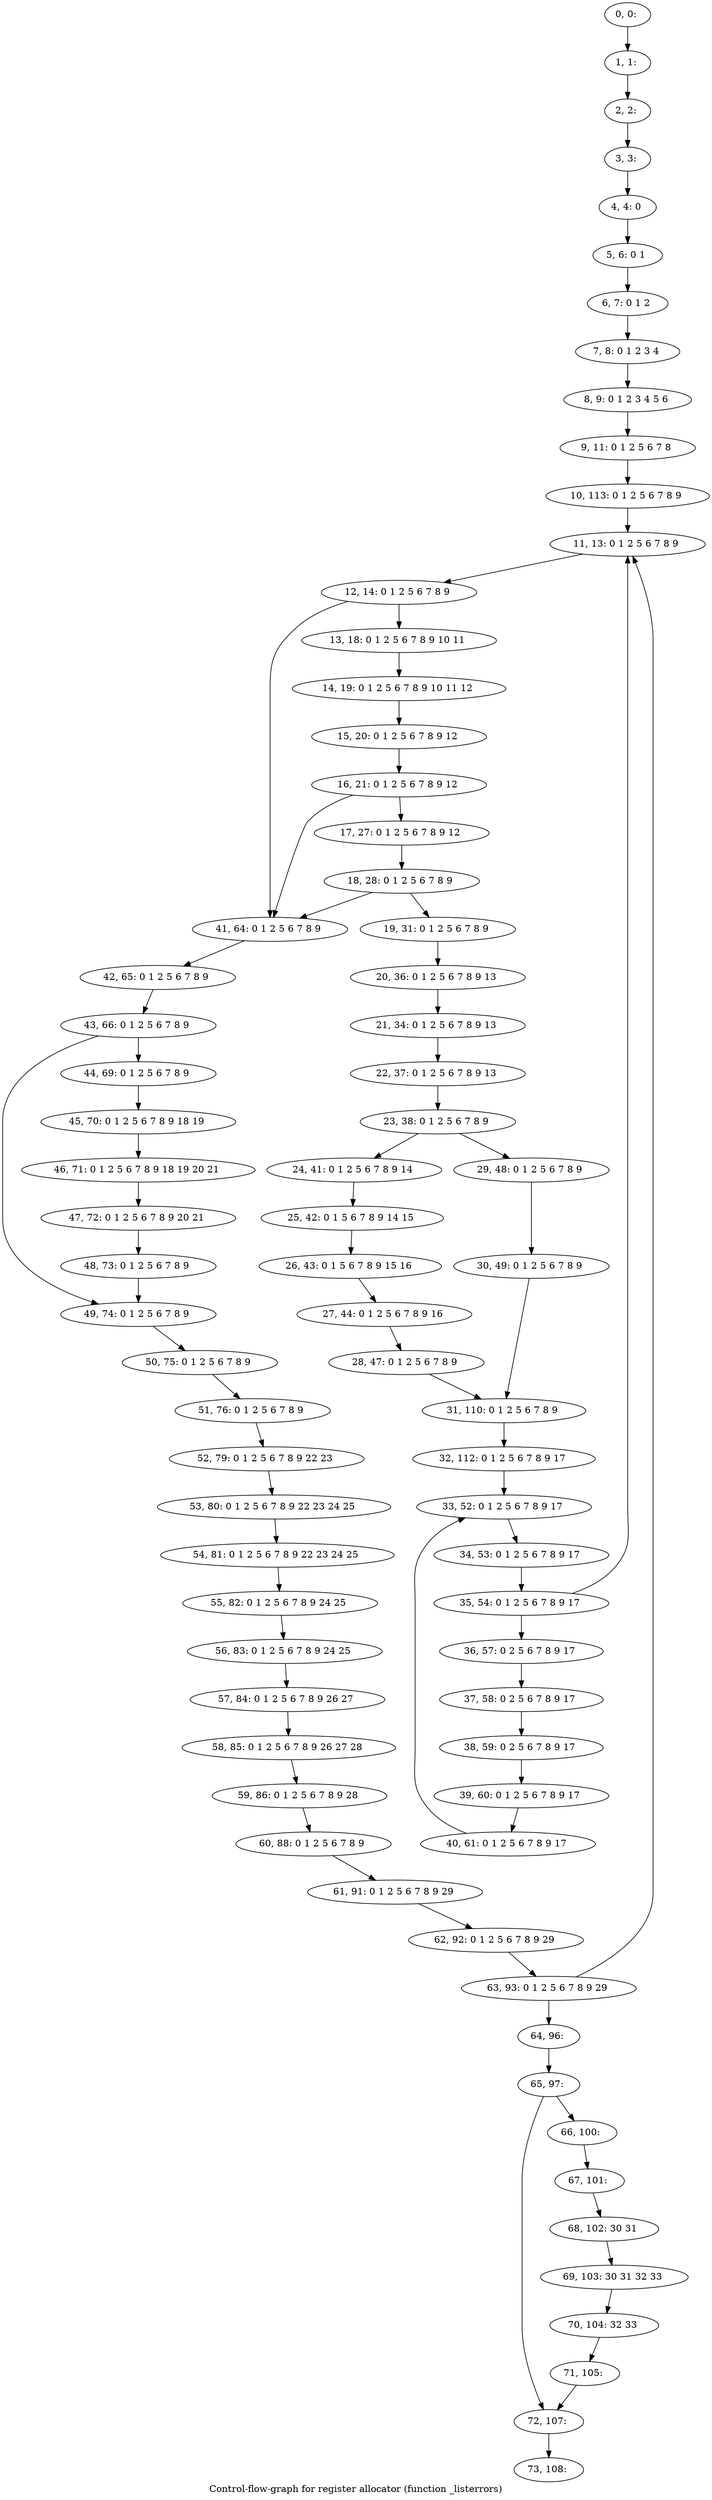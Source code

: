 digraph G {
graph [label="Control-flow-graph for register allocator (function _listerrors)"]
0[label="0, 0: "];
1[label="1, 1: "];
2[label="2, 2: "];
3[label="3, 3: "];
4[label="4, 4: 0 "];
5[label="5, 6: 0 1 "];
6[label="6, 7: 0 1 2 "];
7[label="7, 8: 0 1 2 3 4 "];
8[label="8, 9: 0 1 2 3 4 5 6 "];
9[label="9, 11: 0 1 2 5 6 7 8 "];
10[label="10, 113: 0 1 2 5 6 7 8 9 "];
11[label="11, 13: 0 1 2 5 6 7 8 9 "];
12[label="12, 14: 0 1 2 5 6 7 8 9 "];
13[label="13, 18: 0 1 2 5 6 7 8 9 10 11 "];
14[label="14, 19: 0 1 2 5 6 7 8 9 10 11 12 "];
15[label="15, 20: 0 1 2 5 6 7 8 9 12 "];
16[label="16, 21: 0 1 2 5 6 7 8 9 12 "];
17[label="17, 27: 0 1 2 5 6 7 8 9 12 "];
18[label="18, 28: 0 1 2 5 6 7 8 9 "];
19[label="19, 31: 0 1 2 5 6 7 8 9 "];
20[label="20, 36: 0 1 2 5 6 7 8 9 13 "];
21[label="21, 34: 0 1 2 5 6 7 8 9 13 "];
22[label="22, 37: 0 1 2 5 6 7 8 9 13 "];
23[label="23, 38: 0 1 2 5 6 7 8 9 "];
24[label="24, 41: 0 1 2 5 6 7 8 9 14 "];
25[label="25, 42: 0 1 5 6 7 8 9 14 15 "];
26[label="26, 43: 0 1 5 6 7 8 9 15 16 "];
27[label="27, 44: 0 1 2 5 6 7 8 9 16 "];
28[label="28, 47: 0 1 2 5 6 7 8 9 "];
29[label="29, 48: 0 1 2 5 6 7 8 9 "];
30[label="30, 49: 0 1 2 5 6 7 8 9 "];
31[label="31, 110: 0 1 2 5 6 7 8 9 "];
32[label="32, 112: 0 1 2 5 6 7 8 9 17 "];
33[label="33, 52: 0 1 2 5 6 7 8 9 17 "];
34[label="34, 53: 0 1 2 5 6 7 8 9 17 "];
35[label="35, 54: 0 1 2 5 6 7 8 9 17 "];
36[label="36, 57: 0 2 5 6 7 8 9 17 "];
37[label="37, 58: 0 2 5 6 7 8 9 17 "];
38[label="38, 59: 0 2 5 6 7 8 9 17 "];
39[label="39, 60: 0 1 2 5 6 7 8 9 17 "];
40[label="40, 61: 0 1 2 5 6 7 8 9 17 "];
41[label="41, 64: 0 1 2 5 6 7 8 9 "];
42[label="42, 65: 0 1 2 5 6 7 8 9 "];
43[label="43, 66: 0 1 2 5 6 7 8 9 "];
44[label="44, 69: 0 1 2 5 6 7 8 9 "];
45[label="45, 70: 0 1 2 5 6 7 8 9 18 19 "];
46[label="46, 71: 0 1 2 5 6 7 8 9 18 19 20 21 "];
47[label="47, 72: 0 1 2 5 6 7 8 9 20 21 "];
48[label="48, 73: 0 1 2 5 6 7 8 9 "];
49[label="49, 74: 0 1 2 5 6 7 8 9 "];
50[label="50, 75: 0 1 2 5 6 7 8 9 "];
51[label="51, 76: 0 1 2 5 6 7 8 9 "];
52[label="52, 79: 0 1 2 5 6 7 8 9 22 23 "];
53[label="53, 80: 0 1 2 5 6 7 8 9 22 23 24 25 "];
54[label="54, 81: 0 1 2 5 6 7 8 9 22 23 24 25 "];
55[label="55, 82: 0 1 2 5 6 7 8 9 24 25 "];
56[label="56, 83: 0 1 2 5 6 7 8 9 24 25 "];
57[label="57, 84: 0 1 2 5 6 7 8 9 26 27 "];
58[label="58, 85: 0 1 2 5 6 7 8 9 26 27 28 "];
59[label="59, 86: 0 1 2 5 6 7 8 9 28 "];
60[label="60, 88: 0 1 2 5 6 7 8 9 "];
61[label="61, 91: 0 1 2 5 6 7 8 9 29 "];
62[label="62, 92: 0 1 2 5 6 7 8 9 29 "];
63[label="63, 93: 0 1 2 5 6 7 8 9 29 "];
64[label="64, 96: "];
65[label="65, 97: "];
66[label="66, 100: "];
67[label="67, 101: "];
68[label="68, 102: 30 31 "];
69[label="69, 103: 30 31 32 33 "];
70[label="70, 104: 32 33 "];
71[label="71, 105: "];
72[label="72, 107: "];
73[label="73, 108: "];
0->1 ;
1->2 ;
2->3 ;
3->4 ;
4->5 ;
5->6 ;
6->7 ;
7->8 ;
8->9 ;
9->10 ;
10->11 ;
11->12 ;
12->13 ;
12->41 ;
13->14 ;
14->15 ;
15->16 ;
16->17 ;
16->41 ;
17->18 ;
18->19 ;
18->41 ;
19->20 ;
20->21 ;
21->22 ;
22->23 ;
23->24 ;
23->29 ;
24->25 ;
25->26 ;
26->27 ;
27->28 ;
28->31 ;
29->30 ;
30->31 ;
31->32 ;
32->33 ;
33->34 ;
34->35 ;
35->36 ;
35->11 ;
36->37 ;
37->38 ;
38->39 ;
39->40 ;
40->33 ;
41->42 ;
42->43 ;
43->44 ;
43->49 ;
44->45 ;
45->46 ;
46->47 ;
47->48 ;
48->49 ;
49->50 ;
50->51 ;
51->52 ;
52->53 ;
53->54 ;
54->55 ;
55->56 ;
56->57 ;
57->58 ;
58->59 ;
59->60 ;
60->61 ;
61->62 ;
62->63 ;
63->64 ;
63->11 ;
64->65 ;
65->66 ;
65->72 ;
66->67 ;
67->68 ;
68->69 ;
69->70 ;
70->71 ;
71->72 ;
72->73 ;
}
